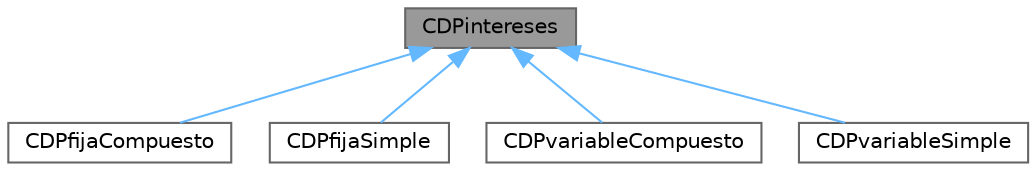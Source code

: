 digraph "CDPintereses"
{
 // LATEX_PDF_SIZE
  bgcolor="transparent";
  edge [fontname=Helvetica,fontsize=10,labelfontname=Helvetica,labelfontsize=10];
  node [fontname=Helvetica,fontsize=10,shape=box,height=0.2,width=0.4];
  Node1 [id="Node000001",label="CDPintereses",height=0.2,width=0.4,color="gray40", fillcolor="grey60", style="filled", fontcolor="black",tooltip="Clase que representa los intereses de un Certificado de Depósito a Plazo."];
  Node1 -> Node2 [id="edge1_Node000001_Node000002",dir="back",color="steelblue1",style="solid",tooltip=" "];
  Node2 [id="Node000002",label="CDPfijaCompuesto",height=0.2,width=0.4,color="gray40", fillcolor="white", style="filled",URL="$class_c_d_pfija_compuesto.html",tooltip="Clase que representa un Certificado de Depósito a Plazo con intereses fijos y calculados de forma com..."];
  Node1 -> Node3 [id="edge2_Node000001_Node000003",dir="back",color="steelblue1",style="solid",tooltip=" "];
  Node3 [id="Node000003",label="CDPfijaSimple",height=0.2,width=0.4,color="gray40", fillcolor="white", style="filled",URL="$class_c_d_pfija_simple.html",tooltip="Clase que representa un Certificado de Depósito a Plazo con intereses fijos y calculados de forma sim..."];
  Node1 -> Node4 [id="edge3_Node000001_Node000004",dir="back",color="steelblue1",style="solid",tooltip=" "];
  Node4 [id="Node000004",label="CDPvariableCompuesto",height=0.2,width=0.4,color="gray40", fillcolor="white", style="filled",URL="$class_c_d_pvariable_compuesto.html",tooltip="Clase que representa un Certificado de Depósito a Plazo con intereses variables y calculados de forma..."];
  Node1 -> Node5 [id="edge4_Node000001_Node000005",dir="back",color="steelblue1",style="solid",tooltip=" "];
  Node5 [id="Node000005",label="CDPvariableSimple",height=0.2,width=0.4,color="gray40", fillcolor="white", style="filled",URL="$class_c_d_pvariable_simple.html",tooltip="Clase que representa un Certificado de Depósito a Plazo con intereses variables y calculados de forma..."];
}
